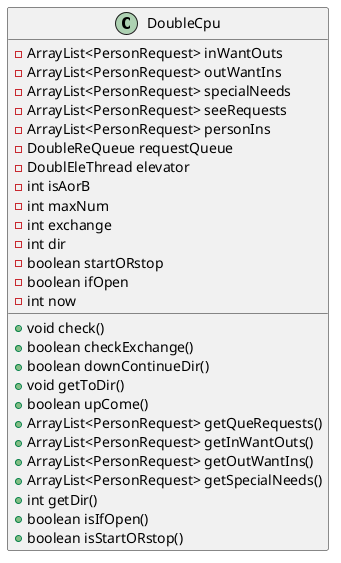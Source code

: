 @startuml
class DoubleCpu {
- ArrayList<PersonRequest> inWantOuts
- ArrayList<PersonRequest> outWantIns
- ArrayList<PersonRequest> specialNeeds
- ArrayList<PersonRequest> seeRequests
- ArrayList<PersonRequest> personIns
- DoubleReQueue requestQueue
- DoublEleThread elevator
- int isAorB
- int maxNum
- int exchange
- int dir
- boolean startORstop
- boolean ifOpen
- int now
+ void check()
+ boolean checkExchange()
+ boolean downContinueDir()
+ void getToDir()
+ boolean upCome()
+ ArrayList<PersonRequest> getQueRequests()
+ ArrayList<PersonRequest> getInWantOuts()
+ ArrayList<PersonRequest> getOutWantIns()
+ ArrayList<PersonRequest> getSpecialNeeds()
+ int getDir()
+ boolean isIfOpen()
+ boolean isStartORstop()
}


@enduml